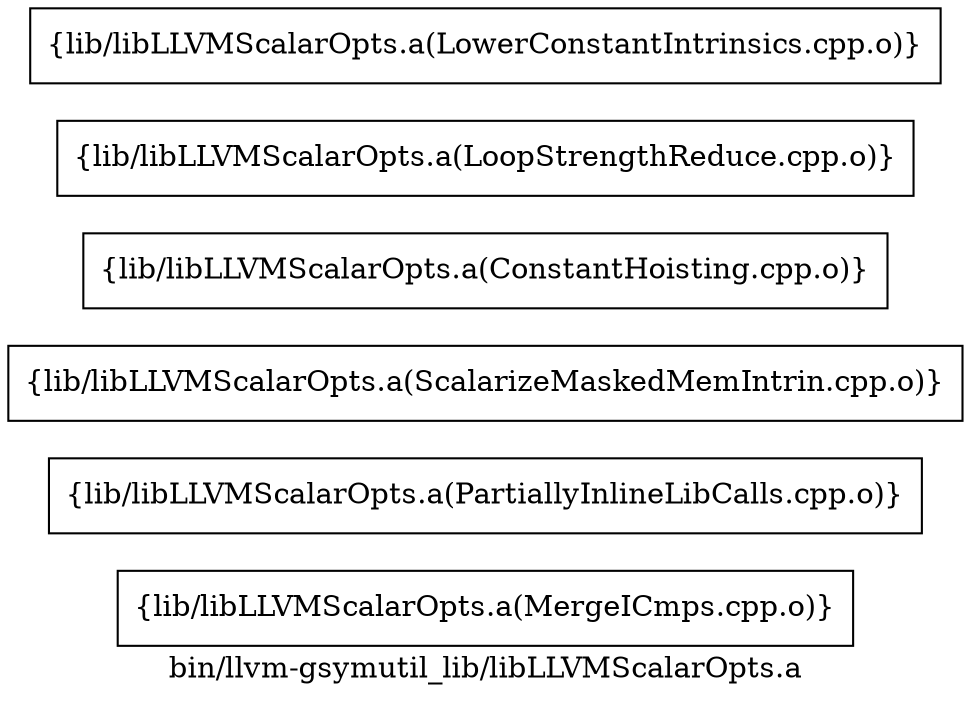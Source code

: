 digraph "bin/llvm-gsymutil_lib/libLLVMScalarOpts.a" {
	label="bin/llvm-gsymutil_lib/libLLVMScalarOpts.a";
	rankdir=LR;

	Node0x56242f44d278 [shape=record,shape=box,group=0,label="{lib/libLLVMScalarOpts.a(MergeICmps.cpp.o)}"];
	Node0x56242f44de58 [shape=record,shape=box,group=0,label="{lib/libLLVMScalarOpts.a(PartiallyInlineLibCalls.cpp.o)}"];
	Node0x56242f44e588 [shape=record,shape=box,group=0,label="{lib/libLLVMScalarOpts.a(ScalarizeMaskedMemIntrin.cpp.o)}"];
	Node0x56242f44dea8 [shape=record,shape=box,group=0,label="{lib/libLLVMScalarOpts.a(ConstantHoisting.cpp.o)}"];
	Node0x56242f44dae8 [shape=record,shape=box,group=0,label="{lib/libLLVMScalarOpts.a(LoopStrengthReduce.cpp.o)}"];
	Node0x56242f44d868 [shape=record,shape=box,group=0,label="{lib/libLLVMScalarOpts.a(LowerConstantIntrinsics.cpp.o)}"];
}
